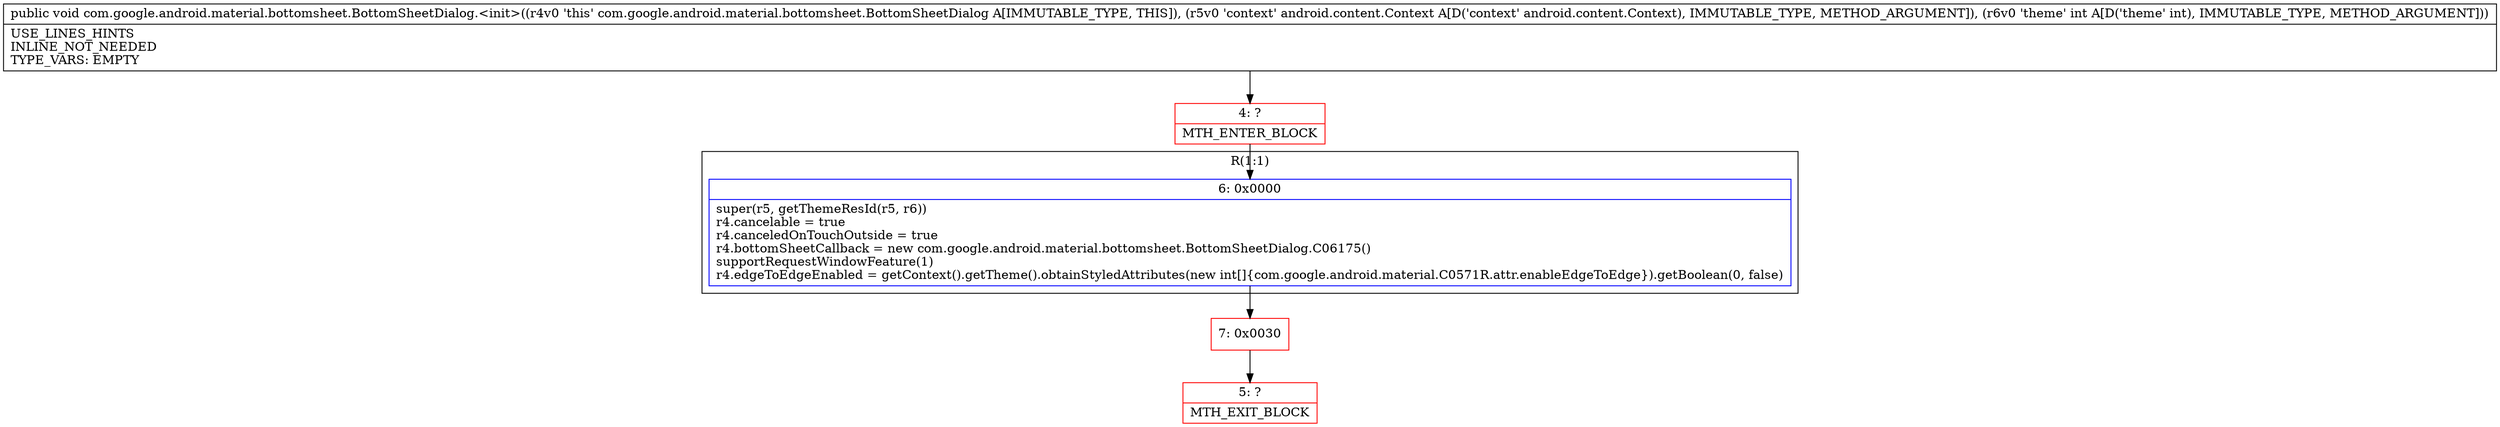digraph "CFG forcom.google.android.material.bottomsheet.BottomSheetDialog.\<init\>(Landroid\/content\/Context;I)V" {
subgraph cluster_Region_731744263 {
label = "R(1:1)";
node [shape=record,color=blue];
Node_6 [shape=record,label="{6\:\ 0x0000|super(r5, getThemeResId(r5, r6))\lr4.cancelable = true\lr4.canceledOnTouchOutside = true\lr4.bottomSheetCallback = new com.google.android.material.bottomsheet.BottomSheetDialog.C06175()\lsupportRequestWindowFeature(1)\lr4.edgeToEdgeEnabled = getContext().getTheme().obtainStyledAttributes(new int[]\{com.google.android.material.C0571R.attr.enableEdgeToEdge\}).getBoolean(0, false)\l}"];
}
Node_4 [shape=record,color=red,label="{4\:\ ?|MTH_ENTER_BLOCK\l}"];
Node_7 [shape=record,color=red,label="{7\:\ 0x0030}"];
Node_5 [shape=record,color=red,label="{5\:\ ?|MTH_EXIT_BLOCK\l}"];
MethodNode[shape=record,label="{public void com.google.android.material.bottomsheet.BottomSheetDialog.\<init\>((r4v0 'this' com.google.android.material.bottomsheet.BottomSheetDialog A[IMMUTABLE_TYPE, THIS]), (r5v0 'context' android.content.Context A[D('context' android.content.Context), IMMUTABLE_TYPE, METHOD_ARGUMENT]), (r6v0 'theme' int A[D('theme' int), IMMUTABLE_TYPE, METHOD_ARGUMENT]))  | USE_LINES_HINTS\lINLINE_NOT_NEEDED\lTYPE_VARS: EMPTY\l}"];
MethodNode -> Node_4;Node_6 -> Node_7;
Node_4 -> Node_6;
Node_7 -> Node_5;
}

